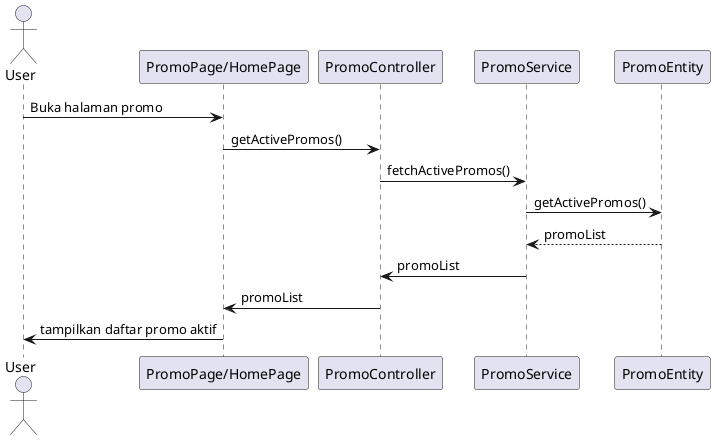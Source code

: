 @startuml
actor User
participant "PromoPage/HomePage" as UI
participant "PromoController" as Controller
participant "PromoService" as Service
participant "PromoEntity" as PromoEntity

User -> UI : Buka halaman promo
UI -> Controller : getActivePromos()
Controller -> Service : fetchActivePromos()
Service -> PromoEntity : getActivePromos()
PromoEntity --> Service : promoList
Service -> Controller : promoList
Controller -> UI : promoList
UI -> User : tampilkan daftar promo aktif
@enduml
